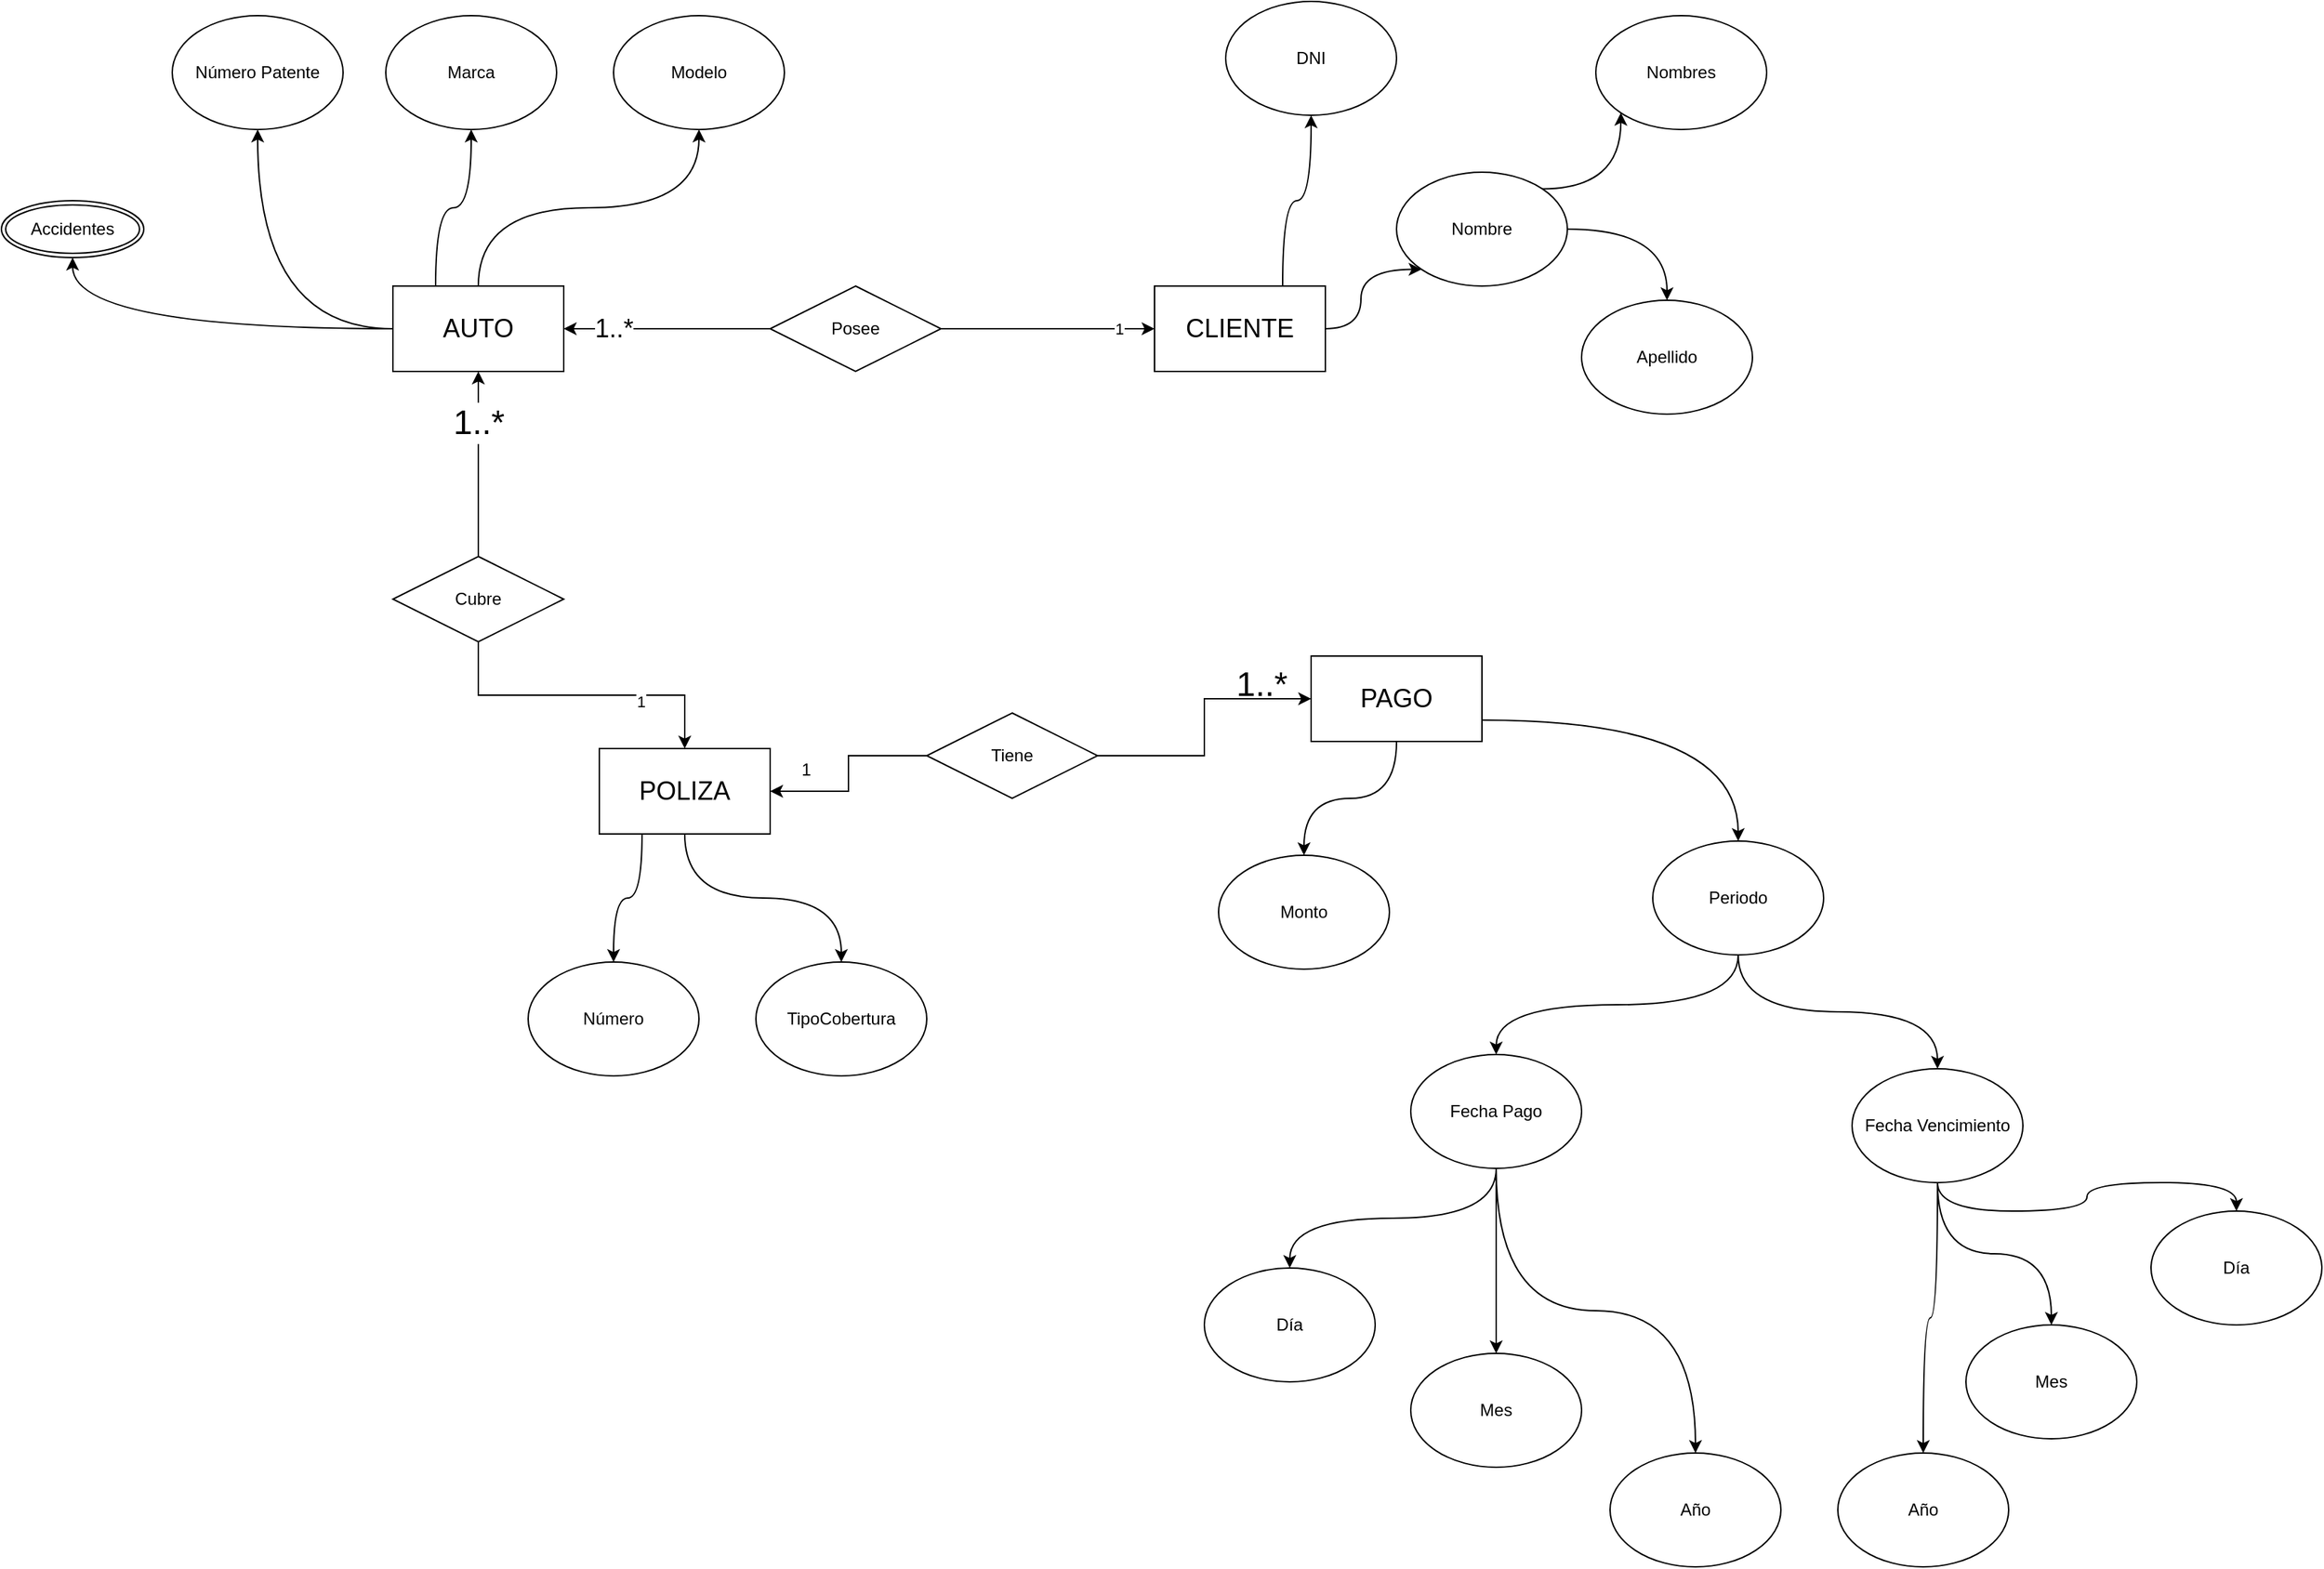<mxfile version="21.7.5" type="github">
  <diagram name="Page-1" id="w-JzwQ_G5Ys7sobJ8YCk">
    <mxGraphModel dx="3247" dy="1025" grid="1" gridSize="10" guides="1" tooltips="1" connect="1" arrows="1" fold="1" page="1" pageScale="1" pageWidth="1390" pageHeight="980" math="0" shadow="0">
      <root>
        <mxCell id="0" />
        <mxCell id="1" parent="0" />
        <mxCell id="en3zWKaObUNiRIa_m3Aj-10" style="edgeStyle=orthogonalEdgeStyle;orthogonalLoop=1;jettySize=auto;html=1;exitX=0;exitY=0.5;exitDx=0;exitDy=0;entryX=0.5;entryY=1;entryDx=0;entryDy=0;curved=1;" parent="1" source="en3zWKaObUNiRIa_m3Aj-1" target="en3zWKaObUNiRIa_m3Aj-6" edge="1">
          <mxGeometry relative="1" as="geometry" />
        </mxCell>
        <mxCell id="en3zWKaObUNiRIa_m3Aj-11" style="edgeStyle=orthogonalEdgeStyle;orthogonalLoop=1;jettySize=auto;html=1;exitX=0.25;exitY=0;exitDx=0;exitDy=0;entryX=0.5;entryY=1;entryDx=0;entryDy=0;curved=1;strokeColor=default;" parent="1" source="en3zWKaObUNiRIa_m3Aj-1" target="en3zWKaObUNiRIa_m3Aj-7" edge="1">
          <mxGeometry relative="1" as="geometry" />
        </mxCell>
        <mxCell id="en3zWKaObUNiRIa_m3Aj-12" style="edgeStyle=orthogonalEdgeStyle;orthogonalLoop=1;jettySize=auto;html=1;exitX=0.5;exitY=0;exitDx=0;exitDy=0;entryX=0.5;entryY=1;entryDx=0;entryDy=0;curved=1;" parent="1" source="en3zWKaObUNiRIa_m3Aj-1" target="en3zWKaObUNiRIa_m3Aj-8" edge="1">
          <mxGeometry relative="1" as="geometry" />
        </mxCell>
        <mxCell id="WmEjxmeqEbuU-c8R5MFx-9" style="edgeStyle=orthogonalEdgeStyle;orthogonalLoop=1;jettySize=auto;html=1;exitX=0;exitY=0.5;exitDx=0;exitDy=0;entryX=0.5;entryY=1;entryDx=0;entryDy=0;curved=1;" edge="1" parent="1" source="en3zWKaObUNiRIa_m3Aj-1" target="WmEjxmeqEbuU-c8R5MFx-8">
          <mxGeometry relative="1" as="geometry" />
        </mxCell>
        <mxCell id="en3zWKaObUNiRIa_m3Aj-1" value="&lt;font style=&quot;font-size: 18px;&quot;&gt;AUTO&lt;/font&gt;" style="rounded=0;whiteSpace=wrap;html=1;" parent="1" vertex="1">
          <mxGeometry x="65" y="270" width="120" height="60" as="geometry" />
        </mxCell>
        <mxCell id="en3zWKaObUNiRIa_m3Aj-18" style="edgeStyle=orthogonalEdgeStyle;orthogonalLoop=1;jettySize=auto;html=1;exitX=1;exitY=0.5;exitDx=0;exitDy=0;entryX=0;entryY=1;entryDx=0;entryDy=0;curved=1;" parent="1" source="en3zWKaObUNiRIa_m3Aj-2" target="en3zWKaObUNiRIa_m3Aj-15" edge="1">
          <mxGeometry relative="1" as="geometry" />
        </mxCell>
        <mxCell id="en3zWKaObUNiRIa_m3Aj-19" style="edgeStyle=orthogonalEdgeStyle;orthogonalLoop=1;jettySize=auto;html=1;exitX=0.75;exitY=0;exitDx=0;exitDy=0;entryX=0.5;entryY=1;entryDx=0;entryDy=0;curved=1;" parent="1" source="en3zWKaObUNiRIa_m3Aj-2" target="en3zWKaObUNiRIa_m3Aj-14" edge="1">
          <mxGeometry relative="1" as="geometry" />
        </mxCell>
        <mxCell id="en3zWKaObUNiRIa_m3Aj-2" value="&lt;font style=&quot;font-size: 18px;&quot;&gt;CLIENTE&lt;/font&gt;" style="rounded=0;whiteSpace=wrap;html=1;" parent="1" vertex="1">
          <mxGeometry x="600" y="270" width="120" height="60" as="geometry" />
        </mxCell>
        <mxCell id="en3zWKaObUNiRIa_m3Aj-25" style="edgeStyle=orthogonalEdgeStyle;orthogonalLoop=1;jettySize=auto;html=1;exitX=0.25;exitY=1;exitDx=0;exitDy=0;entryX=0.5;entryY=0;entryDx=0;entryDy=0;curved=1;" parent="1" source="en3zWKaObUNiRIa_m3Aj-3" target="en3zWKaObUNiRIa_m3Aj-22" edge="1">
          <mxGeometry relative="1" as="geometry" />
        </mxCell>
        <mxCell id="en3zWKaObUNiRIa_m3Aj-26" style="edgeStyle=orthogonalEdgeStyle;orthogonalLoop=1;jettySize=auto;html=1;exitX=0.5;exitY=1;exitDx=0;exitDy=0;entryX=0.5;entryY=0;entryDx=0;entryDy=0;curved=1;" parent="1" source="en3zWKaObUNiRIa_m3Aj-3" target="en3zWKaObUNiRIa_m3Aj-23" edge="1">
          <mxGeometry relative="1" as="geometry" />
        </mxCell>
        <mxCell id="en3zWKaObUNiRIa_m3Aj-3" value="&lt;font style=&quot;font-size: 18px;&quot;&gt;POLIZA&lt;/font&gt;" style="rounded=0;whiteSpace=wrap;html=1;" parent="1" vertex="1">
          <mxGeometry x="210" y="595" width="120" height="60" as="geometry" />
        </mxCell>
        <mxCell id="en3zWKaObUNiRIa_m3Aj-37" style="edgeStyle=orthogonalEdgeStyle;orthogonalLoop=1;jettySize=auto;html=1;exitX=1;exitY=0.75;exitDx=0;exitDy=0;entryX=0.5;entryY=0;entryDx=0;entryDy=0;curved=1;" parent="1" source="en3zWKaObUNiRIa_m3Aj-4" target="en3zWKaObUNiRIa_m3Aj-28" edge="1">
          <mxGeometry relative="1" as="geometry" />
        </mxCell>
        <mxCell id="en3zWKaObUNiRIa_m3Aj-38" style="edgeStyle=orthogonalEdgeStyle;orthogonalLoop=1;jettySize=auto;html=1;exitX=0.5;exitY=1;exitDx=0;exitDy=0;entryX=0.5;entryY=0;entryDx=0;entryDy=0;curved=1;" parent="1" source="en3zWKaObUNiRIa_m3Aj-4" target="en3zWKaObUNiRIa_m3Aj-27" edge="1">
          <mxGeometry relative="1" as="geometry" />
        </mxCell>
        <mxCell id="en3zWKaObUNiRIa_m3Aj-4" value="&lt;font style=&quot;font-size: 18px;&quot;&gt;PAGO&lt;/font&gt;" style="rounded=0;whiteSpace=wrap;html=1;" parent="1" vertex="1">
          <mxGeometry x="710" y="530" width="120" height="60" as="geometry" />
        </mxCell>
        <mxCell id="en3zWKaObUNiRIa_m3Aj-6" value="Número Patente" style="ellipse;whiteSpace=wrap;html=1;" parent="1" vertex="1">
          <mxGeometry x="-90" y="80" width="120" height="80" as="geometry" />
        </mxCell>
        <mxCell id="en3zWKaObUNiRIa_m3Aj-7" value="Marca" style="ellipse;whiteSpace=wrap;html=1;" parent="1" vertex="1">
          <mxGeometry x="60" y="80" width="120" height="80" as="geometry" />
        </mxCell>
        <mxCell id="en3zWKaObUNiRIa_m3Aj-8" value="&lt;div&gt;Modelo&lt;/div&gt;" style="ellipse;whiteSpace=wrap;html=1;" parent="1" vertex="1">
          <mxGeometry x="220" y="80" width="120" height="80" as="geometry" />
        </mxCell>
        <mxCell id="en3zWKaObUNiRIa_m3Aj-14" value="DNI" style="ellipse;whiteSpace=wrap;html=1;" parent="1" vertex="1">
          <mxGeometry x="650" y="70" width="120" height="80" as="geometry" />
        </mxCell>
        <mxCell id="en3zWKaObUNiRIa_m3Aj-20" style="edgeStyle=orthogonalEdgeStyle;orthogonalLoop=1;jettySize=auto;html=1;exitX=1;exitY=0;exitDx=0;exitDy=0;entryX=0;entryY=1;entryDx=0;entryDy=0;curved=1;" parent="1" source="en3zWKaObUNiRIa_m3Aj-15" target="en3zWKaObUNiRIa_m3Aj-17" edge="1">
          <mxGeometry relative="1" as="geometry" />
        </mxCell>
        <mxCell id="en3zWKaObUNiRIa_m3Aj-21" style="edgeStyle=orthogonalEdgeStyle;orthogonalLoop=1;jettySize=auto;html=1;exitX=1;exitY=0.5;exitDx=0;exitDy=0;entryX=0.5;entryY=0;entryDx=0;entryDy=0;curved=1;" parent="1" source="en3zWKaObUNiRIa_m3Aj-15" target="en3zWKaObUNiRIa_m3Aj-16" edge="1">
          <mxGeometry relative="1" as="geometry" />
        </mxCell>
        <mxCell id="en3zWKaObUNiRIa_m3Aj-15" value="Nombre" style="ellipse;whiteSpace=wrap;html=1;" parent="1" vertex="1">
          <mxGeometry x="770" y="190" width="120" height="80" as="geometry" />
        </mxCell>
        <mxCell id="en3zWKaObUNiRIa_m3Aj-16" value="Apellido" style="ellipse;whiteSpace=wrap;html=1;" parent="1" vertex="1">
          <mxGeometry x="900" y="280" width="120" height="80" as="geometry" />
        </mxCell>
        <mxCell id="en3zWKaObUNiRIa_m3Aj-17" value="Nombres" style="ellipse;whiteSpace=wrap;html=1;" parent="1" vertex="1">
          <mxGeometry x="910" y="80" width="120" height="80" as="geometry" />
        </mxCell>
        <mxCell id="en3zWKaObUNiRIa_m3Aj-22" value="Número" style="ellipse;whiteSpace=wrap;html=1;" parent="1" vertex="1">
          <mxGeometry x="160" y="745" width="120" height="80" as="geometry" />
        </mxCell>
        <mxCell id="en3zWKaObUNiRIa_m3Aj-23" value="TipoCobertura" style="ellipse;whiteSpace=wrap;html=1;" parent="1" vertex="1">
          <mxGeometry x="320" y="745" width="120" height="80" as="geometry" />
        </mxCell>
        <mxCell id="en3zWKaObUNiRIa_m3Aj-27" value="Monto" style="ellipse;whiteSpace=wrap;html=1;" parent="1" vertex="1">
          <mxGeometry x="645" y="670" width="120" height="80" as="geometry" />
        </mxCell>
        <mxCell id="en3zWKaObUNiRIa_m3Aj-39" style="edgeStyle=orthogonalEdgeStyle;orthogonalLoop=1;jettySize=auto;html=1;exitX=0.5;exitY=1;exitDx=0;exitDy=0;entryX=0.5;entryY=0;entryDx=0;entryDy=0;curved=1;" parent="1" source="en3zWKaObUNiRIa_m3Aj-28" target="en3zWKaObUNiRIa_m3Aj-29" edge="1">
          <mxGeometry relative="1" as="geometry" />
        </mxCell>
        <mxCell id="en3zWKaObUNiRIa_m3Aj-40" style="edgeStyle=orthogonalEdgeStyle;orthogonalLoop=1;jettySize=auto;html=1;exitX=0.5;exitY=1;exitDx=0;exitDy=0;entryX=0.5;entryY=0;entryDx=0;entryDy=0;curved=1;" parent="1" source="en3zWKaObUNiRIa_m3Aj-28" target="en3zWKaObUNiRIa_m3Aj-30" edge="1">
          <mxGeometry relative="1" as="geometry" />
        </mxCell>
        <mxCell id="en3zWKaObUNiRIa_m3Aj-28" value="Periodo" style="ellipse;whiteSpace=wrap;html=1;" parent="1" vertex="1">
          <mxGeometry x="950" y="660" width="120" height="80" as="geometry" />
        </mxCell>
        <mxCell id="en3zWKaObUNiRIa_m3Aj-41" style="edgeStyle=orthogonalEdgeStyle;orthogonalLoop=1;jettySize=auto;html=1;exitX=0.5;exitY=1;exitDx=0;exitDy=0;curved=1;" parent="1" source="en3zWKaObUNiRIa_m3Aj-29" target="en3zWKaObUNiRIa_m3Aj-31" edge="1">
          <mxGeometry relative="1" as="geometry" />
        </mxCell>
        <mxCell id="en3zWKaObUNiRIa_m3Aj-42" style="edgeStyle=orthogonalEdgeStyle;orthogonalLoop=1;jettySize=auto;html=1;exitX=0.5;exitY=1;exitDx=0;exitDy=0;entryX=0.5;entryY=0;entryDx=0;entryDy=0;curved=1;" parent="1" source="en3zWKaObUNiRIa_m3Aj-29" target="en3zWKaObUNiRIa_m3Aj-32" edge="1">
          <mxGeometry relative="1" as="geometry" />
        </mxCell>
        <mxCell id="en3zWKaObUNiRIa_m3Aj-43" style="edgeStyle=orthogonalEdgeStyle;orthogonalLoop=1;jettySize=auto;html=1;exitX=0.5;exitY=1;exitDx=0;exitDy=0;entryX=0.5;entryY=0;entryDx=0;entryDy=0;curved=1;" parent="1" source="en3zWKaObUNiRIa_m3Aj-29" target="en3zWKaObUNiRIa_m3Aj-33" edge="1">
          <mxGeometry relative="1" as="geometry" />
        </mxCell>
        <mxCell id="en3zWKaObUNiRIa_m3Aj-29" value="Fecha Pago" style="ellipse;whiteSpace=wrap;html=1;" parent="1" vertex="1">
          <mxGeometry x="780" y="810" width="120" height="80" as="geometry" />
        </mxCell>
        <mxCell id="en3zWKaObUNiRIa_m3Aj-44" style="edgeStyle=orthogonalEdgeStyle;orthogonalLoop=1;jettySize=auto;html=1;exitX=0.5;exitY=1;exitDx=0;exitDy=0;entryX=0.5;entryY=0;entryDx=0;entryDy=0;curved=1;" parent="1" source="en3zWKaObUNiRIa_m3Aj-30" target="en3zWKaObUNiRIa_m3Aj-34" edge="1">
          <mxGeometry relative="1" as="geometry" />
        </mxCell>
        <mxCell id="en3zWKaObUNiRIa_m3Aj-45" style="edgeStyle=orthogonalEdgeStyle;orthogonalLoop=1;jettySize=auto;html=1;exitX=0.5;exitY=1;exitDx=0;exitDy=0;entryX=0.5;entryY=0;entryDx=0;entryDy=0;curved=1;" parent="1" source="en3zWKaObUNiRIa_m3Aj-30" target="en3zWKaObUNiRIa_m3Aj-35" edge="1">
          <mxGeometry relative="1" as="geometry" />
        </mxCell>
        <mxCell id="en3zWKaObUNiRIa_m3Aj-46" style="edgeStyle=orthogonalEdgeStyle;orthogonalLoop=1;jettySize=auto;html=1;exitX=0.5;exitY=1;exitDx=0;exitDy=0;entryX=0.5;entryY=0;entryDx=0;entryDy=0;curved=1;" parent="1" source="en3zWKaObUNiRIa_m3Aj-30" target="en3zWKaObUNiRIa_m3Aj-36" edge="1">
          <mxGeometry relative="1" as="geometry" />
        </mxCell>
        <mxCell id="en3zWKaObUNiRIa_m3Aj-30" value="Fecha Vencimiento" style="ellipse;whiteSpace=wrap;html=1;" parent="1" vertex="1">
          <mxGeometry x="1090" y="820" width="120" height="80" as="geometry" />
        </mxCell>
        <mxCell id="en3zWKaObUNiRIa_m3Aj-31" value="Día" style="ellipse;whiteSpace=wrap;html=1;" parent="1" vertex="1">
          <mxGeometry x="635" y="960" width="120" height="80" as="geometry" />
        </mxCell>
        <mxCell id="en3zWKaObUNiRIa_m3Aj-32" value="Mes" style="ellipse;whiteSpace=wrap;html=1;" parent="1" vertex="1">
          <mxGeometry x="780" y="1020" width="120" height="80" as="geometry" />
        </mxCell>
        <mxCell id="en3zWKaObUNiRIa_m3Aj-33" value="Año" style="ellipse;whiteSpace=wrap;html=1;" parent="1" vertex="1">
          <mxGeometry x="920" y="1090" width="120" height="80" as="geometry" />
        </mxCell>
        <mxCell id="en3zWKaObUNiRIa_m3Aj-34" value="Año" style="ellipse;whiteSpace=wrap;html=1;" parent="1" vertex="1">
          <mxGeometry x="1080" y="1090" width="120" height="80" as="geometry" />
        </mxCell>
        <mxCell id="en3zWKaObUNiRIa_m3Aj-35" value="Mes" style="ellipse;whiteSpace=wrap;html=1;" parent="1" vertex="1">
          <mxGeometry x="1170" y="1000" width="120" height="80" as="geometry" />
        </mxCell>
        <mxCell id="en3zWKaObUNiRIa_m3Aj-36" value="Día" style="ellipse;whiteSpace=wrap;html=1;" parent="1" vertex="1">
          <mxGeometry x="1300" y="920" width="120" height="80" as="geometry" />
        </mxCell>
        <mxCell id="en3zWKaObUNiRIa_m3Aj-48" style="edgeStyle=orthogonalEdgeStyle;rounded=0;orthogonalLoop=1;jettySize=auto;html=1;exitX=1;exitY=0.5;exitDx=0;exitDy=0;entryX=0;entryY=0.5;entryDx=0;entryDy=0;" parent="1" source="en3zWKaObUNiRIa_m3Aj-47" target="en3zWKaObUNiRIa_m3Aj-2" edge="1">
          <mxGeometry relative="1" as="geometry" />
        </mxCell>
        <mxCell id="en3zWKaObUNiRIa_m3Aj-50" value="1" style="edgeLabel;html=1;align=center;verticalAlign=middle;resizable=0;points=[];" parent="en3zWKaObUNiRIa_m3Aj-48" vertex="1" connectable="0">
          <mxGeometry x="0.657" relative="1" as="geometry">
            <mxPoint as="offset" />
          </mxGeometry>
        </mxCell>
        <mxCell id="en3zWKaObUNiRIa_m3Aj-49" style="edgeStyle=orthogonalEdgeStyle;rounded=0;orthogonalLoop=1;jettySize=auto;html=1;exitX=0;exitY=0.5;exitDx=0;exitDy=0;entryX=1;entryY=0.5;entryDx=0;entryDy=0;" parent="1" source="en3zWKaObUNiRIa_m3Aj-47" target="en3zWKaObUNiRIa_m3Aj-1" edge="1">
          <mxGeometry relative="1" as="geometry" />
        </mxCell>
        <mxCell id="en3zWKaObUNiRIa_m3Aj-51" value="&lt;font style=&quot;font-size: 18px;&quot;&gt;1..*&lt;/font&gt;" style="edgeLabel;html=1;align=center;verticalAlign=middle;resizable=0;points=[];" parent="en3zWKaObUNiRIa_m3Aj-49" vertex="1" connectable="0">
          <mxGeometry x="0.71" y="2" relative="1" as="geometry">
            <mxPoint x="14" y="-2" as="offset" />
          </mxGeometry>
        </mxCell>
        <mxCell id="en3zWKaObUNiRIa_m3Aj-47" value="Posee" style="shape=rhombus;perimeter=rhombusPerimeter;whiteSpace=wrap;html=1;align=center;" parent="1" vertex="1">
          <mxGeometry x="330" y="270" width="120" height="60" as="geometry" />
        </mxCell>
        <mxCell id="WmEjxmeqEbuU-c8R5MFx-3" style="edgeStyle=orthogonalEdgeStyle;rounded=0;orthogonalLoop=1;jettySize=auto;html=1;exitX=0.5;exitY=0;exitDx=0;exitDy=0;entryX=0.5;entryY=1;entryDx=0;entryDy=0;" edge="1" parent="1" source="WmEjxmeqEbuU-c8R5MFx-2" target="en3zWKaObUNiRIa_m3Aj-1">
          <mxGeometry relative="1" as="geometry" />
        </mxCell>
        <mxCell id="WmEjxmeqEbuU-c8R5MFx-6" value="&lt;font style=&quot;font-size: 24px;&quot;&gt;1..*&lt;/font&gt;" style="edgeLabel;html=1;align=center;verticalAlign=middle;resizable=0;points=[];" vertex="1" connectable="0" parent="WmEjxmeqEbuU-c8R5MFx-3">
          <mxGeometry x="0.665" relative="1" as="geometry">
            <mxPoint y="14" as="offset" />
          </mxGeometry>
        </mxCell>
        <mxCell id="WmEjxmeqEbuU-c8R5MFx-4" style="edgeStyle=orthogonalEdgeStyle;rounded=0;orthogonalLoop=1;jettySize=auto;html=1;exitX=0.5;exitY=1;exitDx=0;exitDy=0;entryX=0.5;entryY=0;entryDx=0;entryDy=0;" edge="1" parent="1" source="WmEjxmeqEbuU-c8R5MFx-2" target="en3zWKaObUNiRIa_m3Aj-3">
          <mxGeometry relative="1" as="geometry" />
        </mxCell>
        <mxCell id="WmEjxmeqEbuU-c8R5MFx-5" value="1" style="edgeLabel;html=1;align=center;verticalAlign=middle;resizable=0;points=[];" vertex="1" connectable="0" parent="WmEjxmeqEbuU-c8R5MFx-4">
          <mxGeometry x="0.369" y="-4" relative="1" as="geometry">
            <mxPoint x="1" as="offset" />
          </mxGeometry>
        </mxCell>
        <mxCell id="WmEjxmeqEbuU-c8R5MFx-2" value="Cubre" style="shape=rhombus;perimeter=rhombusPerimeter;whiteSpace=wrap;html=1;align=center;" vertex="1" parent="1">
          <mxGeometry x="65" y="460" width="120" height="60" as="geometry" />
        </mxCell>
        <mxCell id="WmEjxmeqEbuU-c8R5MFx-8" value="Accidentes" style="ellipse;shape=doubleEllipse;margin=3;whiteSpace=wrap;html=1;align=center;" vertex="1" parent="1">
          <mxGeometry x="-210" y="210" width="100" height="40" as="geometry" />
        </mxCell>
        <mxCell id="WmEjxmeqEbuU-c8R5MFx-12" style="edgeStyle=orthogonalEdgeStyle;rounded=0;orthogonalLoop=1;jettySize=auto;html=1;exitX=0;exitY=0.5;exitDx=0;exitDy=0;entryX=1;entryY=0.5;entryDx=0;entryDy=0;" edge="1" parent="1" source="WmEjxmeqEbuU-c8R5MFx-11" target="en3zWKaObUNiRIa_m3Aj-3">
          <mxGeometry relative="1" as="geometry" />
        </mxCell>
        <mxCell id="WmEjxmeqEbuU-c8R5MFx-13" style="edgeStyle=orthogonalEdgeStyle;rounded=0;orthogonalLoop=1;jettySize=auto;html=1;exitX=1;exitY=0.5;exitDx=0;exitDy=0;entryX=0;entryY=0.5;entryDx=0;entryDy=0;" edge="1" parent="1" source="WmEjxmeqEbuU-c8R5MFx-11" target="en3zWKaObUNiRIa_m3Aj-4">
          <mxGeometry relative="1" as="geometry" />
        </mxCell>
        <mxCell id="WmEjxmeqEbuU-c8R5MFx-11" value="Tiene" style="shape=rhombus;perimeter=rhombusPerimeter;whiteSpace=wrap;html=1;align=center;" vertex="1" parent="1">
          <mxGeometry x="440" y="570" width="120" height="60" as="geometry" />
        </mxCell>
        <mxCell id="WmEjxmeqEbuU-c8R5MFx-14" value="1" style="text;html=1;align=center;verticalAlign=middle;resizable=0;points=[];autosize=1;strokeColor=none;fillColor=none;" vertex="1" parent="1">
          <mxGeometry x="340" y="595" width="30" height="30" as="geometry" />
        </mxCell>
        <mxCell id="WmEjxmeqEbuU-c8R5MFx-15" value="&lt;font style=&quot;font-size: 24px;&quot;&gt;1..*&lt;/font&gt;" style="text;html=1;align=center;verticalAlign=middle;resizable=0;points=[];autosize=1;strokeColor=none;fillColor=none;" vertex="1" parent="1">
          <mxGeometry x="645" y="530" width="60" height="40" as="geometry" />
        </mxCell>
      </root>
    </mxGraphModel>
  </diagram>
</mxfile>
